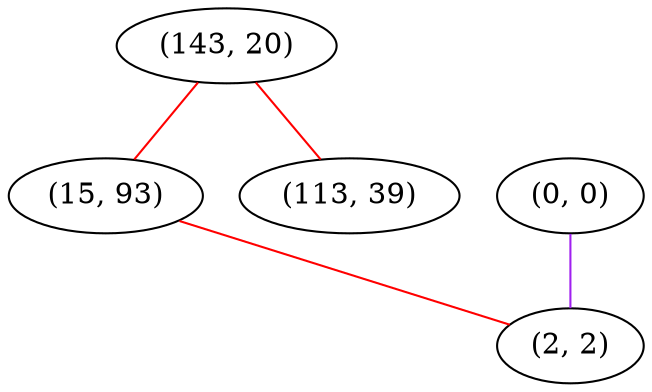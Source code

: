 graph "" {
"(143, 20)";
"(0, 0)";
"(15, 93)";
"(113, 39)";
"(2, 2)";
"(143, 20)" -- "(15, 93)"  [color=red, key=0, weight=1];
"(143, 20)" -- "(113, 39)"  [color=red, key=0, weight=1];
"(0, 0)" -- "(2, 2)"  [color=purple, key=0, weight=4];
"(15, 93)" -- "(2, 2)"  [color=red, key=0, weight=1];
}
